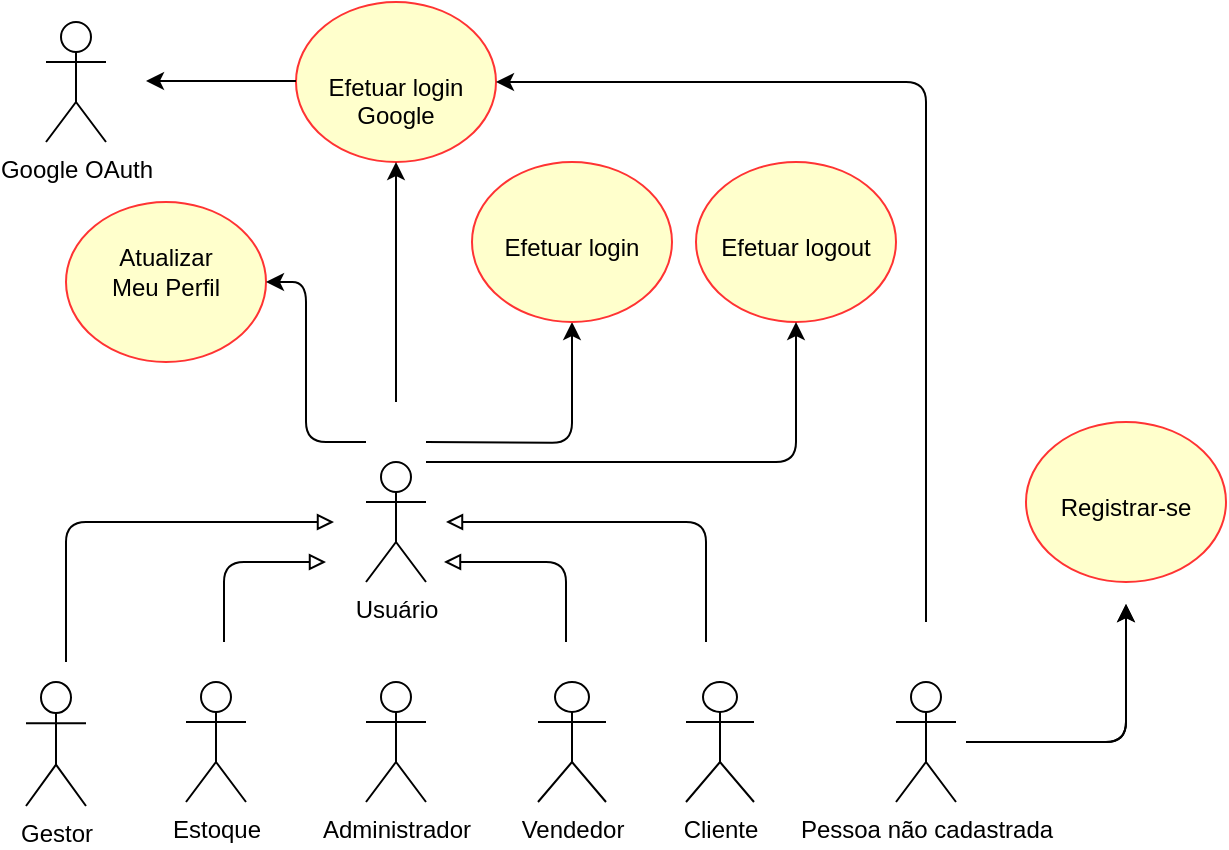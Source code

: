 <mxfile version="20.8.16" type="device" pages="7"><diagram id="mq7wWBJfE_hLWkZKFDT1" name="Usuário"><mxGraphModel dx="880" dy="532" grid="1" gridSize="10" guides="1" tooltips="1" connect="1" arrows="1" fold="1" page="1" pageScale="1" pageWidth="827" pageHeight="1169" math="0" shadow="0"><root><mxCell id="0"/><mxCell id="1" parent="0"/><mxCell id="nkhq1du0ygEXdt6FLbWE-1" value="" style="edgeStyle=orthogonalEdgeStyle;rounded=1;orthogonalLoop=1;jettySize=auto;html=1;entryX=0.5;entryY=1;entryDx=0;entryDy=0;" parent="1" target="nkhq1du0ygEXdt6FLbWE-5" edge="1"><mxGeometry relative="1" as="geometry"><mxPoint x="370" y="230" as="sourcePoint"/><mxPoint x="443" y="180" as="targetPoint"/></mxGeometry></mxCell><mxCell id="nkhq1du0ygEXdt6FLbWE-3" value="" style="edgeStyle=orthogonalEdgeStyle;rounded=1;orthogonalLoop=1;jettySize=auto;html=1;endArrow=block;endFill=0;targetPerimeterSpacing=26;sourcePerimeterSpacing=17;" parent="1" edge="1"><mxGeometry relative="1" as="geometry"><mxPoint x="269" y="330" as="sourcePoint"/><mxPoint x="320" y="290" as="targetPoint"/><Array as="points"><mxPoint x="269" y="290"/></Array></mxGeometry></mxCell><mxCell id="nkhq1du0ygEXdt6FLbWE-4" value="Usuário" style="shape=umlActor;verticalLabelPosition=bottom;verticalAlign=top;html=1;outlineConnect=0;" parent="1" vertex="1"><mxGeometry x="340" y="240" width="30" height="60" as="geometry"/></mxCell><mxCell id="nkhq1du0ygEXdt6FLbWE-5" value="&lt;br&gt;&lt;br&gt;Efetuar login" style="ellipse;whiteSpace=wrap;html=1;verticalAlign=top;fillColor=#FFFFCC;strokeColor=#FF3333;" parent="1" vertex="1"><mxGeometry x="393" y="90" width="100" height="80" as="geometry"/></mxCell><mxCell id="nkhq1du0ygEXdt6FLbWE-7" value="Estoque" style="shape=umlActor;verticalLabelPosition=bottom;verticalAlign=top;html=1;outlineConnect=0;" parent="1" vertex="1"><mxGeometry x="250" y="350" width="30" height="60" as="geometry"/></mxCell><mxCell id="nkhq1du0ygEXdt6FLbWE-8" value="" style="endArrow=block;html=1;rounded=1;sourcePerimeterSpacing=-1;targetPerimeterSpacing=8;jumpStyle=arc;endFill=0;" parent="1" edge="1"><mxGeometry width="50" height="50" relative="1" as="geometry"><mxPoint x="510" y="330" as="sourcePoint"/><mxPoint x="380" y="270" as="targetPoint"/><Array as="points"><mxPoint x="510" y="300"/><mxPoint x="510" y="270"/><mxPoint x="480" y="270"/></Array></mxGeometry></mxCell><mxCell id="nkhq1du0ygEXdt6FLbWE-9" value="Vendedor" style="shape=umlActor;verticalLabelPosition=bottom;verticalAlign=top;html=1;outlineConnect=0;" parent="1" vertex="1"><mxGeometry x="426" y="350" width="34" height="60" as="geometry"/></mxCell><mxCell id="nR5YU0t0JQK_gQ9CB8B0-1" value="&lt;br&gt;Atualizar&lt;br&gt;Meu Perfil" style="ellipse;whiteSpace=wrap;html=1;verticalAlign=top;fillColor=#FFFFCC;strokeColor=#FF3333;" parent="1" vertex="1"><mxGeometry x="190" y="110" width="100" height="80" as="geometry"/></mxCell><mxCell id="nkhq1du0ygEXdt6FLbWE-6" value="&lt;br&gt;&lt;br&gt;Registrar-se" style="ellipse;whiteSpace=wrap;html=1;verticalAlign=top;fillColor=#FFFFCC;strokeColor=#FF3333;" parent="1" vertex="1"><mxGeometry x="670" y="220" width="100" height="80" as="geometry"/></mxCell><mxCell id="nR5YU0t0JQK_gQ9CB8B0-6" value="Administrador" style="shape=umlActor;verticalLabelPosition=bottom;verticalAlign=top;html=1;outlineConnect=0;" parent="1" vertex="1"><mxGeometry x="340" y="350" width="30" height="60" as="geometry"/></mxCell><mxCell id="nR5YU0t0JQK_gQ9CB8B0-8" value="" style="edgeStyle=orthogonalEdgeStyle;rounded=1;jumpStyle=arc;orthogonalLoop=1;jettySize=auto;html=1;startArrow=none;startFill=0;endArrow=classic;endFill=1;sourcePerimeterSpacing=5;targetPerimeterSpacing=11;" parent="1" source="nR5YU0t0JQK_gQ9CB8B0-7" target="nkhq1du0ygEXdt6FLbWE-6" edge="1"><mxGeometry relative="1" as="geometry"/></mxCell><mxCell id="nR5YU0t0JQK_gQ9CB8B0-9" value="" style="edgeStyle=orthogonalEdgeStyle;rounded=1;jumpStyle=arc;orthogonalLoop=1;jettySize=auto;html=1;startArrow=none;startFill=0;endArrow=classic;endFill=1;sourcePerimeterSpacing=5;targetPerimeterSpacing=11;" parent="1" source="nR5YU0t0JQK_gQ9CB8B0-7" target="nkhq1du0ygEXdt6FLbWE-6" edge="1"><mxGeometry relative="1" as="geometry"/></mxCell><mxCell id="nR5YU0t0JQK_gQ9CB8B0-7" value="Pessoa não cadastrada" style="shape=umlActor;verticalLabelPosition=bottom;verticalAlign=top;html=1;outlineConnect=0;" parent="1" vertex="1"><mxGeometry x="605" y="350" width="30" height="60" as="geometry"/></mxCell><mxCell id="nR5YU0t0JQK_gQ9CB8B0-10" value="" style="edgeStyle=orthogonalEdgeStyle;rounded=1;orthogonalLoop=1;jettySize=auto;html=1;" parent="1" target="nR5YU0t0JQK_gQ9CB8B0-1" edge="1"><mxGeometry relative="1" as="geometry"><mxPoint x="340" y="230" as="sourcePoint"/><Array as="points"><mxPoint x="310" y="230"/><mxPoint x="310" y="150"/></Array><mxPoint x="350" y="160" as="targetPoint"/></mxGeometry></mxCell><mxCell id="nR5YU0t0JQK_gQ9CB8B0-12" value="Cliente" style="shape=umlActor;verticalLabelPosition=bottom;verticalAlign=top;html=1;outlineConnect=0;" parent="1" vertex="1"><mxGeometry x="500" y="350" width="34" height="60" as="geometry"/></mxCell><mxCell id="nR5YU0t0JQK_gQ9CB8B0-13" value="Gestor" style="shape=umlActor;verticalLabelPosition=bottom;verticalAlign=top;html=1;outlineConnect=0;" parent="1" vertex="1"><mxGeometry x="170" y="350" width="30" height="62" as="geometry"/></mxCell><mxCell id="nR5YU0t0JQK_gQ9CB8B0-14" value="" style="edgeStyle=orthogonalEdgeStyle;rounded=1;orthogonalLoop=1;jettySize=auto;html=1;endArrow=block;endFill=0;targetPerimeterSpacing=26;sourcePerimeterSpacing=17;" parent="1" edge="1"><mxGeometry relative="1" as="geometry"><mxPoint x="190" y="340" as="sourcePoint"/><mxPoint x="324" y="270" as="targetPoint"/><Array as="points"><mxPoint x="190" y="340"/><mxPoint x="190" y="270"/></Array></mxGeometry></mxCell><mxCell id="nR5YU0t0JQK_gQ9CB8B0-15" value="" style="edgeStyle=orthogonalEdgeStyle;rounded=1;orthogonalLoop=1;jettySize=auto;html=1;endArrow=block;endFill=0;targetPerimeterSpacing=26;sourcePerimeterSpacing=17;" parent="1" edge="1"><mxGeometry relative="1" as="geometry"><mxPoint x="440" y="330" as="sourcePoint"/><mxPoint x="379" y="290" as="targetPoint"/><Array as="points"><mxPoint x="440" y="330"/><mxPoint x="440" y="290"/></Array></mxGeometry></mxCell><mxCell id="S9pv5y2EN7Ap-SMxYFs7-1" value="&lt;br&gt;&lt;br&gt;Efetuar login&lt;br&gt;Google" style="ellipse;whiteSpace=wrap;html=1;verticalAlign=top;fillColor=#FFFFCC;strokeColor=#FF3333;" parent="1" vertex="1"><mxGeometry x="305" y="10" width="100" height="80" as="geometry"/></mxCell><mxCell id="S9pv5y2EN7Ap-SMxYFs7-2" value="" style="edgeStyle=orthogonalEdgeStyle;rounded=1;jumpStyle=arc;orthogonalLoop=1;jettySize=auto;html=1;startArrow=none;startFill=0;endArrow=classic;endFill=1;sourcePerimeterSpacing=5;targetPerimeterSpacing=11;entryX=0.5;entryY=1;entryDx=0;entryDy=0;" parent="1" target="S9pv5y2EN7Ap-SMxYFs7-1" edge="1"><mxGeometry relative="1" as="geometry"><mxPoint x="355" y="210" as="sourcePoint"/><mxPoint x="630" y="311.0" as="targetPoint"/><Array as="points"><mxPoint x="355" y="120"/><mxPoint x="355" y="120"/></Array></mxGeometry></mxCell><mxCell id="S9pv5y2EN7Ap-SMxYFs7-3" value="" style="endArrow=classic;html=1;rounded=1;sourcePerimeterSpacing=15;targetPerimeterSpacing=8;jumpStyle=arc;entryX=1;entryY=0.5;entryDx=0;entryDy=0;" parent="1" target="S9pv5y2EN7Ap-SMxYFs7-1" edge="1"><mxGeometry width="50" height="50" relative="1" as="geometry"><mxPoint x="620" y="320" as="sourcePoint"/><mxPoint x="370" y="200" as="targetPoint"/><Array as="points"><mxPoint x="620" y="50"/></Array></mxGeometry></mxCell><mxCell id="S9pv5y2EN7Ap-SMxYFs7-4" value="Google OAuth" style="shape=umlActor;verticalLabelPosition=bottom;verticalAlign=top;html=1;outlineConnect=0;" parent="1" vertex="1"><mxGeometry x="180" y="20" width="30" height="60" as="geometry"/></mxCell><mxCell id="S9pv5y2EN7Ap-SMxYFs7-9" value="" style="endArrow=classic;html=1;rounded=1;sourcePerimeterSpacing=15;targetPerimeterSpacing=8;jumpStyle=arc;exitX=1;exitY=0.5;exitDx=0;exitDy=0;" parent="1" edge="1"><mxGeometry width="50" height="50" relative="1" as="geometry"><mxPoint x="305" y="49.5" as="sourcePoint"/><mxPoint x="230" y="49.5" as="targetPoint"/></mxGeometry></mxCell><mxCell id="3-y8x_DQqtlT8Kf00Xop-1" value="&lt;br&gt;&lt;br&gt;Efetuar logout" style="ellipse;whiteSpace=wrap;html=1;verticalAlign=top;fillColor=#FFFFCC;strokeColor=#FF3333;" vertex="1" parent="1"><mxGeometry x="505" y="90" width="100" height="80" as="geometry"/></mxCell><mxCell id="3-y8x_DQqtlT8Kf00Xop-2" value="" style="edgeStyle=orthogonalEdgeStyle;rounded=1;orthogonalLoop=1;jettySize=auto;html=1;entryX=0.5;entryY=1;entryDx=0;entryDy=0;" edge="1" parent="1" source="nkhq1du0ygEXdt6FLbWE-4" target="3-y8x_DQqtlT8Kf00Xop-1"><mxGeometry relative="1" as="geometry"><mxPoint x="393" y="240" as="sourcePoint"/><Array as="points"><mxPoint x="555" y="240"/></Array><mxPoint x="436" y="167.04" as="targetPoint"/></mxGeometry></mxCell></root></mxGraphModel></diagram><diagram name="Vendedor" id="u5kHSt4IXaiV053rcAaQ"><mxGraphModel dx="864" dy="516" grid="1" gridSize="10" guides="1" tooltips="1" connect="1" arrows="1" fold="1" page="1" pageScale="1" pageWidth="827" pageHeight="1169" math="0" shadow="0"><root><mxCell id="0"/><mxCell id="1" parent="0"/><mxCell id="c5dio5Woh93stBbsxcdv-28" value="" style="edgeStyle=orthogonalEdgeStyle;rounded=1;orthogonalLoop=1;jettySize=auto;html=1;endArrow=classic;endFill=1;sourcePerimeterSpacing=0;targetPerimeterSpacing=0;" parent="1" edge="1"><mxGeometry relative="1" as="geometry"><mxPoint x="470" y="169.5" as="sourcePoint"/><mxPoint x="590" y="169.5" as="targetPoint"/></mxGeometry></mxCell><mxCell id="c5dio5Woh93stBbsxcdv-31" style="edgeStyle=orthogonalEdgeStyle;rounded=1;orthogonalLoop=1;jettySize=auto;html=1;endArrow=classic;endFill=1;sourcePerimeterSpacing=0;targetPerimeterSpacing=0;startArrow=none;startFill=0;jumpStyle=arc;entryX=0;entryY=0.5;entryDx=0;entryDy=0;" parent="1" target="c5dio5Woh93stBbsxcdv-30" edge="1"><mxGeometry relative="1" as="geometry"><mxPoint x="480" y="210" as="sourcePoint"/><Array as="points"><mxPoint x="500" y="210"/><mxPoint x="500" y="250"/></Array></mxGeometry></mxCell><mxCell id="c5dio5Woh93stBbsxcdv-19" value="Vendedor" style="shape=umlActor;verticalLabelPosition=bottom;verticalAlign=top;html=1;outlineConnect=0;" parent="1" vertex="1"><mxGeometry x="430" y="140" width="34" height="60" as="geometry"/></mxCell><mxCell id="c5dio5Woh93stBbsxcdv-27" value="&lt;br&gt;Cadastrar Cliente" style="ellipse;whiteSpace=wrap;html=1;verticalAlign=top;fillColor=#fff2cc;strokeColor=#FF3333;" parent="1" vertex="1"><mxGeometry x="610" y="120" width="80" height="80" as="geometry"/></mxCell><mxCell id="c5dio5Woh93stBbsxcdv-30" value="&lt;br&gt;Editar&lt;br&gt;&amp;nbsp;Cliente" style="ellipse;whiteSpace=wrap;html=1;verticalAlign=top;fillColor=#fff2cc;strokeColor=#FF3333;" parent="1" vertex="1"><mxGeometry x="610" y="210" width="80" height="80" as="geometry"/></mxCell><mxCell id="c5dio5Woh93stBbsxcdv-32" style="edgeStyle=orthogonalEdgeStyle;rounded=1;orthogonalLoop=1;jettySize=auto;html=1;endArrow=classic;endFill=1;sourcePerimeterSpacing=24;targetPerimeterSpacing=0;startArrow=none;startFill=0;jumpStyle=arc;entryX=0;entryY=0.5;entryDx=0;entryDy=0;" parent="1" target="c5dio5Woh93stBbsxcdv-33" edge="1"><mxGeometry relative="1" as="geometry"><mxPoint x="466" y="220" as="sourcePoint"/><Array as="points"><mxPoint x="466" y="340"/><mxPoint x="610" y="340"/></Array></mxGeometry></mxCell><mxCell id="c5dio5Woh93stBbsxcdv-33" value="&lt;br&gt;Excluir&lt;br&gt;&amp;nbsp;Cliente" style="ellipse;whiteSpace=wrap;html=1;verticalAlign=top;fillColor=#fff2cc;strokeColor=#FF3333;" parent="1" vertex="1"><mxGeometry x="610" y="300" width="80" height="80" as="geometry"/></mxCell><mxCell id="c5dio5Woh93stBbsxcdv-35" value="&lt;br&gt;Detalhar&lt;br&gt;Cliente" style="ellipse;whiteSpace=wrap;html=1;verticalAlign=top;fillColor=#fff2cc;strokeColor=#FF3333;" parent="1" vertex="1"><mxGeometry x="610" y="400" width="80" height="80" as="geometry"/></mxCell><mxCell id="c5dio5Woh93stBbsxcdv-36" style="edgeStyle=orthogonalEdgeStyle;rounded=1;orthogonalLoop=1;jettySize=auto;html=1;endArrow=classic;endFill=1;sourcePerimeterSpacing=24;targetPerimeterSpacing=0;startArrow=none;startFill=0;jumpStyle=arc;" parent="1" target="c5dio5Woh93stBbsxcdv-35" edge="1"><mxGeometry relative="1" as="geometry"><mxPoint x="456" y="220" as="sourcePoint"/><Array as="points"><mxPoint x="456.5" y="230"/><mxPoint x="456.5" y="380"/></Array><mxPoint x="566.5" y="320" as="targetPoint"/></mxGeometry></mxCell><mxCell id="c5dio5Woh93stBbsxcdv-43" value="Administrador" style="shape=umlActor;verticalLabelPosition=bottom;verticalAlign=top;html=1;outlineConnect=0;" parent="1" vertex="1"><mxGeometry x="806.5" y="150" width="30" height="60" as="geometry"/></mxCell><mxCell id="c5dio5Woh93stBbsxcdv-44" value="" style="endArrow=classic;html=1;rounded=1;sourcePerimeterSpacing=-1;targetPerimeterSpacing=8;jumpStyle=arc;" parent="1" edge="1"><mxGeometry width="50" height="50" relative="1" as="geometry"><mxPoint x="800" y="170" as="sourcePoint"/><mxPoint x="700" y="170" as="targetPoint"/></mxGeometry></mxCell><mxCell id="c5dio5Woh93stBbsxcdv-45" value="" style="endArrow=classic;html=1;rounded=1;sourcePerimeterSpacing=-1;targetPerimeterSpacing=1;jumpStyle=arc;" parent="1" target="c5dio5Woh93stBbsxcdv-30" edge="1"><mxGeometry width="50" height="50" relative="1" as="geometry"><mxPoint x="797" y="240" as="sourcePoint"/><mxPoint x="680" y="170" as="targetPoint"/><Array as="points"><mxPoint x="797" y="250"/></Array></mxGeometry></mxCell><mxCell id="c5dio5Woh93stBbsxcdv-46" value="" style="endArrow=classic;html=1;rounded=1;sourcePerimeterSpacing=8;targetPerimeterSpacing=15;jumpStyle=arc;entryX=1;entryY=0.5;entryDx=0;entryDy=0;" parent="1" target="c5dio5Woh93stBbsxcdv-33" edge="1"><mxGeometry width="50" height="50" relative="1" as="geometry"><mxPoint x="807" y="240" as="sourcePoint"/><mxPoint x="806.5" y="290" as="targetPoint"/><Array as="points"><mxPoint x="807" y="260"/><mxPoint x="807" y="340"/><mxPoint x="770" y="340"/></Array></mxGeometry></mxCell><mxCell id="c5dio5Woh93stBbsxcdv-47" style="edgeStyle=orthogonalEdgeStyle;rounded=1;orthogonalLoop=1;jettySize=auto;html=1;endArrow=classic;endFill=1;sourcePerimeterSpacing=24;targetPerimeterSpacing=0;startArrow=none;startFill=0;jumpStyle=arc;entryX=1;entryY=0.5;entryDx=0;entryDy=0;" parent="1" target="c5dio5Woh93stBbsxcdv-35" edge="1"><mxGeometry relative="1" as="geometry"><mxPoint x="820" y="240" as="sourcePoint"/><Array as="points"><mxPoint x="820" y="240"/><mxPoint x="820" y="380"/></Array><mxPoint x="686.5" y="370" as="targetPoint"/></mxGeometry></mxCell><mxCell id="oueiNjuayVd5u0Kx19pJ-1" value="&lt;br style=&quot;border-color: var(--border-color);&quot;&gt;Excluir&lt;br style=&quot;border-color: var(--border-color);&quot;&gt;&amp;nbsp;Venda" style="ellipse;whiteSpace=wrap;html=1;verticalAlign=top;fillColor=#FFF2CC;strokeColor=#FF3333;" parent="1" vertex="1"><mxGeometry x="190" y="310" width="80" height="80" as="geometry"/></mxCell><mxCell id="oueiNjuayVd5u0Kx19pJ-2" value="&lt;br style=&quot;border-color: var(--border-color);&quot;&gt;Editar&lt;br style=&quot;border-color: var(--border-color);&quot;&gt;&amp;nbsp;Venda" style="ellipse;whiteSpace=wrap;html=1;verticalAlign=top;fillColor=#FFF2CC;strokeColor=#FF3333;" parent="1" vertex="1"><mxGeometry x="190" y="220" width="80" height="80" as="geometry"/></mxCell><mxCell id="oueiNjuayVd5u0Kx19pJ-3" value="&lt;br&gt;Cadastrar Venda" style="ellipse;whiteSpace=wrap;html=1;verticalAlign=top;fillColor=#FFF2CC;strokeColor=#FF3333;" parent="1" vertex="1"><mxGeometry x="190" y="130" width="80" height="80" as="geometry"/></mxCell><mxCell id="oueiNjuayVd5u0Kx19pJ-4" value="&lt;br&gt;Consultar&lt;br&gt;Indicadores de Vendas" style="ellipse;whiteSpace=wrap;html=1;verticalAlign=top;fillColor=#ffffcc;strokeColor=#FF3333;" parent="1" vertex="1"><mxGeometry x="190" y="40" width="80" height="80" as="geometry"/></mxCell><mxCell id="oueiNjuayVd5u0Kx19pJ-5" value="" style="edgeStyle=orthogonalEdgeStyle;rounded=1;orthogonalLoop=1;jettySize=auto;html=1;endArrow=classic;endFill=1;sourcePerimeterSpacing=0;targetPerimeterSpacing=0;entryX=1.013;entryY=0.616;entryDx=0;entryDy=0;entryPerimeter=0;" parent="1" target="oueiNjuayVd5u0Kx19pJ-4" edge="1"><mxGeometry relative="1" as="geometry"><mxPoint x="450" y="130" as="sourcePoint"/><mxPoint x="340" y="70" as="targetPoint"/><Array as="points"><mxPoint x="450" y="90"/><mxPoint x="291" y="90"/></Array></mxGeometry></mxCell><mxCell id="oueiNjuayVd5u0Kx19pJ-6" style="edgeStyle=orthogonalEdgeStyle;rounded=1;orthogonalLoop=1;jettySize=auto;html=1;endArrow=classic;endFill=1;sourcePerimeterSpacing=0;targetPerimeterSpacing=0;startArrow=none;startFill=0;jumpStyle=arc;entryX=1;entryY=0.5;entryDx=0;entryDy=0;" parent="1" target="oueiNjuayVd5u0Kx19pJ-3" edge="1"><mxGeometry relative="1" as="geometry"><mxPoint x="420" y="171" as="sourcePoint"/><mxPoint x="340" y="170.07" as="targetPoint"/><Array as="points"><mxPoint x="320" y="171"/><mxPoint x="320" y="170"/></Array></mxGeometry></mxCell><mxCell id="oueiNjuayVd5u0Kx19pJ-7" style="edgeStyle=orthogonalEdgeStyle;rounded=1;orthogonalLoop=1;jettySize=auto;html=1;endArrow=classic;endFill=1;sourcePerimeterSpacing=24;targetPerimeterSpacing=0;startArrow=none;startFill=0;jumpStyle=arc;entryX=1.013;entryY=0.616;entryDx=0;entryDy=0;entryPerimeter=0;" parent="1" target="oueiNjuayVd5u0Kx19pJ-2" edge="1"><mxGeometry relative="1" as="geometry"><mxPoint x="420" y="210" as="sourcePoint"/><Array as="points"><mxPoint x="420" y="210"/><mxPoint x="390" y="210"/><mxPoint x="390" y="269"/></Array><mxPoint x="340" y="280" as="targetPoint"/></mxGeometry></mxCell><mxCell id="oueiNjuayVd5u0Kx19pJ-8" style="edgeStyle=orthogonalEdgeStyle;rounded=1;orthogonalLoop=1;jettySize=auto;html=1;endArrow=classic;endFill=1;sourcePerimeterSpacing=24;targetPerimeterSpacing=0;startArrow=none;startFill=0;jumpStyle=arc;entryX=1;entryY=0.5;entryDx=0;entryDy=0;" parent="1" target="oueiNjuayVd5u0Kx19pJ-1" edge="1"><mxGeometry relative="1" as="geometry"><mxPoint x="410" y="220" as="sourcePoint"/><Array as="points"><mxPoint x="410" y="220"/><mxPoint x="410" y="350"/></Array><mxPoint x="340" y="370" as="targetPoint"/></mxGeometry></mxCell><mxCell id="pTqSpnwR-irgNFDl8kt4-1" value="Administrador" style="shape=umlActor;verticalLabelPosition=bottom;verticalAlign=top;html=1;outlineConnect=0;" parent="1" vertex="1"><mxGeometry x="50" y="130" width="30" height="60" as="geometry"/></mxCell><mxCell id="pTqSpnwR-irgNFDl8kt4-2" value="" style="endArrow=classic;html=1;rounded=1;sourcePerimeterSpacing=1;targetPerimeterSpacing=-1;jumpStyle=arc;" parent="1" edge="1"><mxGeometry width="50" height="50" relative="1" as="geometry"><mxPoint x="100" y="170" as="sourcePoint"/><mxPoint x="180" y="170" as="targetPoint"/></mxGeometry></mxCell><mxCell id="pTqSpnwR-irgNFDl8kt4-3" value="" style="endArrow=classic;html=1;rounded=1;sourcePerimeterSpacing=8;targetPerimeterSpacing=15;jumpStyle=arc;entryX=-0.034;entryY=0.641;entryDx=0;entryDy=0;entryPerimeter=0;" parent="1" target="oueiNjuayVd5u0Kx19pJ-2" edge="1"><mxGeometry width="50" height="50" relative="1" as="geometry"><mxPoint x="80" y="220" as="sourcePoint"/><mxPoint x="190" y="280" as="targetPoint"/><Array as="points"><mxPoint x="80" y="250"/><mxPoint x="80" y="271"/></Array></mxGeometry></mxCell><mxCell id="pTqSpnwR-irgNFDl8kt4-4" style="edgeStyle=orthogonalEdgeStyle;rounded=1;orthogonalLoop=1;jettySize=auto;html=1;endArrow=classic;endFill=1;sourcePerimeterSpacing=24;targetPerimeterSpacing=0;startArrow=none;startFill=0;jumpStyle=arc;entryX=0;entryY=0.5;entryDx=0;entryDy=0;" parent="1" target="oueiNjuayVd5u0Kx19pJ-1" edge="1"><mxGeometry relative="1" as="geometry"><mxPoint x="70" y="220" as="sourcePoint"/><Array as="points"><mxPoint x="70" y="350"/></Array><mxPoint x="200" y="370" as="targetPoint"/></mxGeometry></mxCell><mxCell id="0yp1QzJ1vQN-VUHVJ6TA-1" value="&lt;br&gt;Listar &lt;br&gt;Clientes" style="ellipse;whiteSpace=wrap;html=1;verticalAlign=top;fillColor=#fff2cc;strokeColor=#FF3333;" parent="1" vertex="1"><mxGeometry x="610" y="490" width="80" height="80" as="geometry"/></mxCell><mxCell id="0yp1QzJ1vQN-VUHVJ6TA-2" style="edgeStyle=orthogonalEdgeStyle;rounded=1;orthogonalLoop=1;jettySize=auto;html=1;endArrow=classic;endFill=1;sourcePerimeterSpacing=24;targetPerimeterSpacing=0;startArrow=none;startFill=0;jumpStyle=arc;" parent="1" edge="1"><mxGeometry relative="1" as="geometry"><mxPoint x="840" y="240" as="sourcePoint"/><Array as="points"><mxPoint x="840" y="240"/><mxPoint x="840" y="520"/></Array><mxPoint x="690" y="520" as="targetPoint"/></mxGeometry></mxCell><mxCell id="0yp1QzJ1vQN-VUHVJ6TA-3" style="edgeStyle=orthogonalEdgeStyle;rounded=1;orthogonalLoop=1;jettySize=auto;html=1;endArrow=classic;endFill=1;sourcePerimeterSpacing=24;targetPerimeterSpacing=0;startArrow=none;startFill=0;jumpStyle=arc;entryX=0;entryY=0.375;entryDx=0;entryDy=0;entryPerimeter=0;" parent="1" target="0yp1QzJ1vQN-VUHVJ6TA-1" edge="1"><mxGeometry relative="1" as="geometry"><mxPoint x="440" y="220" as="sourcePoint"/><Array as="points"><mxPoint x="440" y="520"/></Array><mxPoint x="590" y="520" as="targetPoint"/></mxGeometry></mxCell><mxCell id="0yp1QzJ1vQN-VUHVJ6TA-4" value="&lt;br style=&quot;border-color: var(--border-color);&quot;&gt;Detalhar&lt;br style=&quot;border-color: var(--border-color);&quot;&gt;Venda" style="ellipse;whiteSpace=wrap;html=1;verticalAlign=top;fillColor=#fff2cc;strokeColor=#FF3333;" parent="1" vertex="1"><mxGeometry x="190" y="400" width="80" height="80" as="geometry"/></mxCell><mxCell id="0yp1QzJ1vQN-VUHVJ6TA-5" style="edgeStyle=orthogonalEdgeStyle;rounded=1;orthogonalLoop=1;jettySize=auto;html=1;endArrow=classic;endFill=1;sourcePerimeterSpacing=24;targetPerimeterSpacing=0;startArrow=none;startFill=0;jumpStyle=arc;" parent="1" edge="1"><mxGeometry relative="1" as="geometry"><mxPoint x="420" y="220" as="sourcePoint"/><Array as="points"><mxPoint x="420" y="440"/><mxPoint x="280" y="440"/></Array><mxPoint x="280" y="440" as="targetPoint"/></mxGeometry></mxCell><mxCell id="0yp1QzJ1vQN-VUHVJ6TA-6" style="edgeStyle=orthogonalEdgeStyle;rounded=1;orthogonalLoop=1;jettySize=auto;html=1;endArrow=classic;endFill=1;sourcePerimeterSpacing=24;targetPerimeterSpacing=0;startArrow=none;startFill=0;jumpStyle=arc;entryX=0;entryY=0.5;entryDx=0;entryDy=0;" parent="1" target="0yp1QzJ1vQN-VUHVJ6TA-4" edge="1"><mxGeometry relative="1" as="geometry"><mxPoint x="60" y="220" as="sourcePoint"/><Array as="points"><mxPoint x="60" y="440"/></Array><mxPoint x="200" y="390" as="targetPoint"/></mxGeometry></mxCell><mxCell id="5quZ8oJgbWbPS-VWq9Lf-1" value="&lt;br&gt;Listar&amp;nbsp;&lt;br&gt;Vendas" style="ellipse;whiteSpace=wrap;html=1;verticalAlign=top;fillColor=#fff2cc;strokeColor=#FF3333;" parent="1" vertex="1"><mxGeometry x="190" y="490" width="80" height="80" as="geometry"/></mxCell><mxCell id="5quZ8oJgbWbPS-VWq9Lf-2" style="edgeStyle=orthogonalEdgeStyle;rounded=1;orthogonalLoop=1;jettySize=auto;html=1;endArrow=classic;endFill=1;sourcePerimeterSpacing=24;targetPerimeterSpacing=0;startArrow=none;startFill=0;jumpStyle=arc;entryX=1.038;entryY=0.363;entryDx=0;entryDy=0;entryPerimeter=0;" parent="1" target="5quZ8oJgbWbPS-VWq9Lf-1" edge="1"><mxGeometry relative="1" as="geometry"><mxPoint x="430" y="220" as="sourcePoint"/><Array as="points"><mxPoint x="430" y="520"/><mxPoint x="290" y="520"/><mxPoint x="290" y="519"/></Array><mxPoint x="290" y="450" as="targetPoint"/></mxGeometry></mxCell><mxCell id="5quZ8oJgbWbPS-VWq9Lf-3" style="edgeStyle=orthogonalEdgeStyle;rounded=1;orthogonalLoop=1;jettySize=auto;html=1;endArrow=classic;endFill=1;sourcePerimeterSpacing=24;targetPerimeterSpacing=0;startArrow=none;startFill=0;jumpStyle=arc;entryX=-0.012;entryY=0.388;entryDx=0;entryDy=0;entryPerimeter=0;" parent="1" target="5quZ8oJgbWbPS-VWq9Lf-1" edge="1"><mxGeometry relative="1" as="geometry"><mxPoint x="50" y="220" as="sourcePoint"/><Array as="points"><mxPoint x="50" y="520"/><mxPoint x="160" y="520"/></Array><mxPoint x="170" y="520" as="targetPoint"/></mxGeometry></mxCell></root></mxGraphModel></diagram><diagram name="Estoque - Fornecedor" id="G_7KXumCI1w6ofuinMDw"><mxGraphModel dx="1691" dy="516" grid="1" gridSize="10" guides="1" tooltips="1" connect="1" arrows="1" fold="1" page="1" pageScale="1" pageWidth="827" pageHeight="1169" math="0" shadow="0"><root><mxCell id="ag_s8bFa109BMLYKcnNZ-0"/><mxCell id="ag_s8bFa109BMLYKcnNZ-1" parent="ag_s8bFa109BMLYKcnNZ-0"/><mxCell id="ag_s8bFa109BMLYKcnNZ-16" value="&lt;br&gt;Detalhar&lt;br&gt;Fornecedor" style="ellipse;whiteSpace=wrap;html=1;verticalAlign=top;fillColor=#fff2cc;strokeColor=#FF3333;" parent="ag_s8bFa109BMLYKcnNZ-1" vertex="1"><mxGeometry x="-510" y="210" width="80" height="80" as="geometry"/></mxCell><mxCell id="ag_s8bFa109BMLYKcnNZ-17" value="&lt;br&gt;Excluir&lt;br&gt;&amp;nbsp;Fornecedor" style="ellipse;whiteSpace=wrap;html=1;verticalAlign=top;fillColor=#fff2cc;strokeColor=#FF3333;" parent="ag_s8bFa109BMLYKcnNZ-1" vertex="1"><mxGeometry x="-510" y="120" width="80" height="80" as="geometry"/></mxCell><mxCell id="ag_s8bFa109BMLYKcnNZ-18" value="&lt;br&gt;Cadastrar Fornecedor" style="ellipse;whiteSpace=wrap;html=1;verticalAlign=top;fillColor=#fff2cc;strokeColor=#FF3333;" parent="ag_s8bFa109BMLYKcnNZ-1" vertex="1"><mxGeometry x="-510" y="30" width="80" height="80" as="geometry"/></mxCell><mxCell id="ag_s8bFa109BMLYKcnNZ-21" style="edgeStyle=orthogonalEdgeStyle;rounded=1;orthogonalLoop=1;jettySize=auto;html=1;endArrow=classic;endFill=1;targetPerimeterSpacing=0;startArrow=none;startFill=0;jumpStyle=arc;entryX=1.004;entryY=0.634;entryDx=0;entryDy=0;entryPerimeter=0;" parent="ag_s8bFa109BMLYKcnNZ-1" target="ag_s8bFa109BMLYKcnNZ-18" edge="1"><mxGeometry relative="1" as="geometry"><mxPoint x="-330" y="81" as="sourcePoint"/><mxPoint x="-350" y="80.07" as="targetPoint"/></mxGeometry></mxCell><mxCell id="ag_s8bFa109BMLYKcnNZ-22" style="edgeStyle=orthogonalEdgeStyle;rounded=1;orthogonalLoop=1;jettySize=auto;html=1;endArrow=classic;endFill=1;sourcePerimeterSpacing=24;targetPerimeterSpacing=0;startArrow=none;startFill=0;jumpStyle=arc;" parent="ag_s8bFa109BMLYKcnNZ-1" edge="1"><mxGeometry relative="1" as="geometry"><mxPoint x="-330" y="130" as="sourcePoint"/><Array as="points"><mxPoint x="-330" y="160"/></Array><mxPoint x="-430" y="160" as="targetPoint"/></mxGeometry></mxCell><mxCell id="ag_s8bFa109BMLYKcnNZ-23" style="edgeStyle=orthogonalEdgeStyle;rounded=1;orthogonalLoop=1;jettySize=auto;html=1;endArrow=classic;endFill=1;sourcePerimeterSpacing=24;targetPerimeterSpacing=0;startArrow=none;startFill=0;jumpStyle=arc;entryX=1;entryY=0.5;entryDx=0;entryDy=0;" parent="ag_s8bFa109BMLYKcnNZ-1" target="ag_s8bFa109BMLYKcnNZ-16" edge="1"><mxGeometry relative="1" as="geometry"><mxPoint x="-310" y="130" as="sourcePoint"/><Array as="points"><mxPoint x="-310" y="140"/><mxPoint x="-310" y="250"/></Array><mxPoint x="-350" y="280" as="targetPoint"/></mxGeometry></mxCell><mxCell id="ag_s8bFa109BMLYKcnNZ-24" value="Administrador" style="shape=umlActor;verticalLabelPosition=bottom;verticalAlign=top;html=1;outlineConnect=0;" parent="ag_s8bFa109BMLYKcnNZ-1" vertex="1"><mxGeometry x="-620" y="50" width="30" height="60" as="geometry"/></mxCell><mxCell id="ag_s8bFa109BMLYKcnNZ-34" style="edgeStyle=orthogonalEdgeStyle;rounded=1;orthogonalLoop=1;jettySize=auto;html=1;endArrow=classic;endFill=1;sourcePerimeterSpacing=0;targetPerimeterSpacing=0;startArrow=none;startFill=0;jumpStyle=arc;" parent="ag_s8bFa109BMLYKcnNZ-1" edge="1"><mxGeometry relative="1" as="geometry"><mxPoint x="-580" y="81" as="sourcePoint"/><mxPoint x="-520" y="80" as="targetPoint"/><Array as="points"><mxPoint x="-530" y="81"/><mxPoint x="-480" y="80"/></Array></mxGeometry></mxCell><mxCell id="ag_s8bFa109BMLYKcnNZ-35" style="edgeStyle=orthogonalEdgeStyle;rounded=1;orthogonalLoop=1;jettySize=auto;html=1;endArrow=classic;endFill=1;sourcePerimeterSpacing=24;targetPerimeterSpacing=0;startArrow=none;startFill=0;jumpStyle=arc;" parent="ag_s8bFa109BMLYKcnNZ-1" edge="1"><mxGeometry relative="1" as="geometry"><mxPoint x="-601.04" y="140" as="sourcePoint"/><Array as="points"><mxPoint x="-601" y="160"/></Array><mxPoint x="-510" y="160" as="targetPoint"/></mxGeometry></mxCell><mxCell id="ag_s8bFa109BMLYKcnNZ-36" style="edgeStyle=orthogonalEdgeStyle;rounded=1;orthogonalLoop=1;jettySize=auto;html=1;endArrow=classic;endFill=1;sourcePerimeterSpacing=24;targetPerimeterSpacing=0;startArrow=none;startFill=0;jumpStyle=arc;entryX=0;entryY=0.5;entryDx=0;entryDy=0;" parent="ag_s8bFa109BMLYKcnNZ-1" target="ag_s8bFa109BMLYKcnNZ-16" edge="1"><mxGeometry relative="1" as="geometry"><mxPoint x="-610" y="140" as="sourcePoint"/><Array as="points"><mxPoint x="-610" y="250"/></Array><mxPoint x="-740" y="290" as="targetPoint"/></mxGeometry></mxCell><mxCell id="ag_s8bFa109BMLYKcnNZ-37" value="&lt;br&gt;Listar&lt;br&gt;Fornecedores" style="ellipse;whiteSpace=wrap;html=1;verticalAlign=top;fillColor=#fff2cc;strokeColor=#FF3333;" parent="ag_s8bFa109BMLYKcnNZ-1" vertex="1"><mxGeometry x="-510" y="300" width="80" height="80" as="geometry"/></mxCell><mxCell id="ag_s8bFa109BMLYKcnNZ-39" style="edgeStyle=orthogonalEdgeStyle;rounded=1;orthogonalLoop=1;jettySize=auto;html=1;endArrow=classic;endFill=1;sourcePerimeterSpacing=24;targetPerimeterSpacing=0;startArrow=none;startFill=0;jumpStyle=arc;entryX=1;entryY=0.375;entryDx=0;entryDy=0;entryPerimeter=0;" parent="ag_s8bFa109BMLYKcnNZ-1" target="ag_s8bFa109BMLYKcnNZ-37" edge="1"><mxGeometry relative="1" as="geometry"><mxPoint x="-280" y="130" as="sourcePoint"/><Array as="points"><mxPoint x="-280" y="140"/><mxPoint x="-280" y="330"/></Array><mxPoint x="-390" y="260" as="targetPoint"/></mxGeometry></mxCell><mxCell id="ag_s8bFa109BMLYKcnNZ-40" style="edgeStyle=orthogonalEdgeStyle;rounded=1;orthogonalLoop=1;jettySize=auto;html=1;endArrow=classic;endFill=1;sourcePerimeterSpacing=24;targetPerimeterSpacing=0;startArrow=none;startFill=0;jumpStyle=arc;entryX=0;entryY=0.375;entryDx=0;entryDy=0;entryPerimeter=0;" parent="ag_s8bFa109BMLYKcnNZ-1" target="ag_s8bFa109BMLYKcnNZ-37" edge="1"><mxGeometry relative="1" as="geometry"><mxPoint x="-630" y="140" as="sourcePoint"/><Array as="points"><mxPoint x="-630" y="330"/></Array><mxPoint x="-500" y="330" as="targetPoint"/></mxGeometry></mxCell><mxCell id="ag_s8bFa109BMLYKcnNZ-4" value="Estoque" style="shape=umlActor;verticalLabelPosition=bottom;verticalAlign=top;html=1;outlineConnect=0;" parent="ag_s8bFa109BMLYKcnNZ-1" vertex="1"><mxGeometry x="-320" y="40" width="34" height="60" as="geometry"/></mxCell></root></mxGraphModel></diagram><diagram name="Estoque" id="IQt84xkxouf3m_GOZCGo"><mxGraphModel dx="1707" dy="532" grid="1" gridSize="10" guides="1" tooltips="1" connect="1" arrows="1" fold="1" page="1" pageScale="1" pageWidth="827" pageHeight="1169" math="0" shadow="0"><root><mxCell id="EvJrwIEnNhAmgEv6wjiB-0"/><mxCell id="EvJrwIEnNhAmgEv6wjiB-1" parent="EvJrwIEnNhAmgEv6wjiB-0"/><mxCell id="EvJrwIEnNhAmgEv6wjiB-2" value="" style="edgeStyle=orthogonalEdgeStyle;rounded=1;orthogonalLoop=1;jettySize=auto;html=1;endArrow=classic;endFill=1;sourcePerimeterSpacing=0;targetPerimeterSpacing=0;entryX=-0.025;entryY=0.6;entryDx=0;entryDy=0;entryPerimeter=0;" parent="EvJrwIEnNhAmgEv6wjiB-1" target="EvJrwIEnNhAmgEv6wjiB-5" edge="1"><mxGeometry relative="1" as="geometry"><mxPoint x="-180" y="140" as="sourcePoint"/><Array as="points"><mxPoint x="-180" y="140"/><mxPoint x="-180" y="78"/></Array></mxGeometry></mxCell><mxCell id="EvJrwIEnNhAmgEv6wjiB-3" style="edgeStyle=orthogonalEdgeStyle;rounded=1;orthogonalLoop=1;jettySize=auto;html=1;endArrow=classic;endFill=1;sourcePerimeterSpacing=0;targetPerimeterSpacing=0;startArrow=none;startFill=0;jumpStyle=arc;entryX=0;entryY=0.5;entryDx=0;entryDy=0;" parent="EvJrwIEnNhAmgEv6wjiB-1" target="EvJrwIEnNhAmgEv6wjiB-6" edge="1"><mxGeometry relative="1" as="geometry"><mxPoint x="-160" y="170" as="sourcePoint"/><Array as="points"><mxPoint x="-160" y="170"/></Array></mxGeometry></mxCell><mxCell id="EvJrwIEnNhAmgEv6wjiB-4" value="Estoque" style="shape=umlActor;verticalLabelPosition=bottom;verticalAlign=top;html=1;outlineConnect=0;" parent="EvJrwIEnNhAmgEv6wjiB-1" vertex="1"><mxGeometry x="-210" y="150" width="34" height="60" as="geometry"/></mxCell><mxCell id="EvJrwIEnNhAmgEv6wjiB-5" value="&lt;br&gt;Cadastrar Produto" style="ellipse;whiteSpace=wrap;html=1;verticalAlign=top;fillColor=#fff2cc;strokeColor=#FF3333;" parent="EvJrwIEnNhAmgEv6wjiB-1" vertex="1"><mxGeometry x="-43.5" y="40" width="80" height="80" as="geometry"/></mxCell><mxCell id="EvJrwIEnNhAmgEv6wjiB-6" value="&lt;br&gt;Editar&lt;br&gt;&amp;nbsp;Produto" style="ellipse;whiteSpace=wrap;html=1;verticalAlign=top;fillColor=#fff2cc;strokeColor=#FF3333;" parent="EvJrwIEnNhAmgEv6wjiB-1" vertex="1"><mxGeometry x="-43.5" y="130" width="80" height="80" as="geometry"/></mxCell><mxCell id="EvJrwIEnNhAmgEv6wjiB-7" style="edgeStyle=orthogonalEdgeStyle;rounded=1;orthogonalLoop=1;jettySize=auto;html=1;endArrow=classic;endFill=1;sourcePerimeterSpacing=24;targetPerimeterSpacing=0;startArrow=none;startFill=0;jumpStyle=arc;entryX=0;entryY=0.5;entryDx=0;entryDy=0;" parent="EvJrwIEnNhAmgEv6wjiB-1" target="EvJrwIEnNhAmgEv6wjiB-8" edge="1"><mxGeometry relative="1" as="geometry"><mxPoint x="-170" y="210" as="sourcePoint"/><Array as="points"><mxPoint x="-160" y="210"/><mxPoint x="-160" y="260"/></Array></mxGeometry></mxCell><mxCell id="EvJrwIEnNhAmgEv6wjiB-8" value="&lt;br&gt;Excluir&lt;br&gt;&amp;nbsp;Produto" style="ellipse;whiteSpace=wrap;html=1;verticalAlign=top;fillColor=#fff2cc;strokeColor=#FF3333;" parent="EvJrwIEnNhAmgEv6wjiB-1" vertex="1"><mxGeometry x="-43.5" y="220" width="80" height="80" as="geometry"/></mxCell><mxCell id="EvJrwIEnNhAmgEv6wjiB-9" value="&lt;br&gt;Detalhar&lt;br&gt;Produto" style="ellipse;whiteSpace=wrap;html=1;verticalAlign=top;fillColor=#fff2cc;strokeColor=#FF3333;" parent="EvJrwIEnNhAmgEv6wjiB-1" vertex="1"><mxGeometry x="-43.5" y="310" width="80" height="80" as="geometry"/></mxCell><mxCell id="EvJrwIEnNhAmgEv6wjiB-10" style="edgeStyle=orthogonalEdgeStyle;rounded=1;orthogonalLoop=1;jettySize=auto;html=1;endArrow=classic;endFill=1;sourcePerimeterSpacing=24;targetPerimeterSpacing=0;startArrow=none;startFill=0;jumpStyle=arc;" parent="EvJrwIEnNhAmgEv6wjiB-1" target="EvJrwIEnNhAmgEv6wjiB-9" edge="1"><mxGeometry relative="1" as="geometry"><mxPoint x="-170" y="240" as="sourcePoint"/><Array as="points"><mxPoint x="-170" y="350"/></Array><mxPoint x="-73.5" y="330" as="targetPoint"/></mxGeometry></mxCell><mxCell id="EvJrwIEnNhAmgEv6wjiB-11" value="Administrador" style="shape=umlActor;verticalLabelPosition=bottom;verticalAlign=top;html=1;outlineConnect=0;" parent="EvJrwIEnNhAmgEv6wjiB-1" vertex="1"><mxGeometry x="166.5" y="160" width="30" height="60" as="geometry"/></mxCell><mxCell id="EvJrwIEnNhAmgEv6wjiB-12" value="" style="endArrow=classic;html=1;rounded=1;sourcePerimeterSpacing=-1;targetPerimeterSpacing=8;jumpStyle=arc;entryX=1.006;entryY=0.607;entryDx=0;entryDy=0;entryPerimeter=0;" parent="EvJrwIEnNhAmgEv6wjiB-1" target="EvJrwIEnNhAmgEv6wjiB-5" edge="1"><mxGeometry width="50" height="50" relative="1" as="geometry"><mxPoint x="180" y="150" as="sourcePoint"/><mxPoint x="-193.5" y="160" as="targetPoint"/><Array as="points"><mxPoint x="180" y="89"/></Array></mxGeometry></mxCell><mxCell id="EvJrwIEnNhAmgEv6wjiB-13" value="" style="endArrow=classic;html=1;rounded=1;sourcePerimeterSpacing=-1;targetPerimeterSpacing=1;jumpStyle=arc;" parent="EvJrwIEnNhAmgEv6wjiB-1" target="EvJrwIEnNhAmgEv6wjiB-6" edge="1"><mxGeometry width="50" height="50" relative="1" as="geometry"><mxPoint x="150" y="170" as="sourcePoint"/><mxPoint x="40" y="180" as="targetPoint"/></mxGeometry></mxCell><mxCell id="EvJrwIEnNhAmgEv6wjiB-14" value="" style="endArrow=classic;html=1;rounded=1;sourcePerimeterSpacing=8;targetPerimeterSpacing=15;jumpStyle=arc;entryX=1;entryY=0.5;entryDx=0;entryDy=0;" parent="EvJrwIEnNhAmgEv6wjiB-1" target="EvJrwIEnNhAmgEv6wjiB-8" edge="1"><mxGeometry width="50" height="50" relative="1" as="geometry"><mxPoint x="167" y="250" as="sourcePoint"/><mxPoint x="166.5" y="300" as="targetPoint"/><Array as="points"><mxPoint x="167" y="260"/><mxPoint x="120" y="260"/></Array></mxGeometry></mxCell><mxCell id="EvJrwIEnNhAmgEv6wjiB-15" style="edgeStyle=orthogonalEdgeStyle;rounded=1;orthogonalLoop=1;jettySize=auto;html=1;endArrow=classic;endFill=1;sourcePerimeterSpacing=24;targetPerimeterSpacing=0;startArrow=none;startFill=0;jumpStyle=arc;entryX=1;entryY=0.5;entryDx=0;entryDy=0;" parent="EvJrwIEnNhAmgEv6wjiB-1" target="EvJrwIEnNhAmgEv6wjiB-9" edge="1"><mxGeometry relative="1" as="geometry"><mxPoint x="180" y="250" as="sourcePoint"/><Array as="points"><mxPoint x="180" y="250"/><mxPoint x="180" y="390"/></Array><mxPoint x="46.5" y="380" as="targetPoint"/></mxGeometry></mxCell><mxCell id="EvJrwIEnNhAmgEv6wjiB-16" value="&lt;br style=&quot;border-color: var(--border-color);&quot;&gt;Excluir&lt;br style=&quot;border-color: var(--border-color);&quot;&gt;&amp;nbsp;Compra" style="ellipse;whiteSpace=wrap;html=1;verticalAlign=top;fillColor=#fff2cc;strokeColor=#FF3333;" parent="EvJrwIEnNhAmgEv6wjiB-1" vertex="1"><mxGeometry x="-460" y="310" width="80" height="80" as="geometry"/></mxCell><mxCell id="EvJrwIEnNhAmgEv6wjiB-17" value="&lt;br&gt;Editar &lt;br&gt;Compra" style="ellipse;whiteSpace=wrap;html=1;verticalAlign=top;fillColor=#fff2cc;strokeColor=#FF3333;" parent="EvJrwIEnNhAmgEv6wjiB-1" vertex="1"><mxGeometry x="-460" y="220" width="80" height="80" as="geometry"/></mxCell><mxCell id="EvJrwIEnNhAmgEv6wjiB-18" value="&lt;br&gt;Cadastrar Compra" style="ellipse;whiteSpace=wrap;html=1;verticalAlign=top;fillColor=#fff2cc;strokeColor=#FF3333;" parent="EvJrwIEnNhAmgEv6wjiB-1" vertex="1"><mxGeometry x="-460" y="130" width="80" height="80" as="geometry"/></mxCell><mxCell id="EvJrwIEnNhAmgEv6wjiB-19" value="&lt;br&gt;Consultar&lt;br&gt;Indicadores de Compras" style="ellipse;whiteSpace=wrap;html=1;verticalAlign=top;fillColor=#ffffcc;strokeColor=#FF3333;" parent="EvJrwIEnNhAmgEv6wjiB-1" vertex="1"><mxGeometry x="-460" y="40" width="80" height="80" as="geometry"/></mxCell><mxCell id="EvJrwIEnNhAmgEv6wjiB-20" value="" style="edgeStyle=orthogonalEdgeStyle;rounded=1;orthogonalLoop=1;jettySize=auto;html=1;endArrow=classic;endFill=1;sourcePerimeterSpacing=0;targetPerimeterSpacing=0;entryX=1.013;entryY=0.616;entryDx=0;entryDy=0;entryPerimeter=0;" parent="EvJrwIEnNhAmgEv6wjiB-1" target="EvJrwIEnNhAmgEv6wjiB-19" edge="1"><mxGeometry relative="1" as="geometry"><mxPoint x="-200" y="140" as="sourcePoint"/><mxPoint x="-300" y="80" as="targetPoint"/><Array as="points"><mxPoint x="-200" y="140"/><mxPoint x="-200" y="79"/></Array></mxGeometry></mxCell><mxCell id="EvJrwIEnNhAmgEv6wjiB-21" style="edgeStyle=orthogonalEdgeStyle;rounded=1;orthogonalLoop=1;jettySize=auto;html=1;endArrow=classic;endFill=1;sourcePerimeterSpacing=0;targetPerimeterSpacing=0;startArrow=none;startFill=0;jumpStyle=arc;entryX=1.004;entryY=0.634;entryDx=0;entryDy=0;entryPerimeter=0;" parent="EvJrwIEnNhAmgEv6wjiB-1" target="EvJrwIEnNhAmgEv6wjiB-18" edge="1"><mxGeometry relative="1" as="geometry"><mxPoint x="-220" y="181" as="sourcePoint"/><mxPoint x="-300" y="180.07" as="targetPoint"/><Array as="points"><mxPoint x="-210" y="181"/></Array></mxGeometry></mxCell><mxCell id="EvJrwIEnNhAmgEv6wjiB-22" style="edgeStyle=orthogonalEdgeStyle;rounded=1;orthogonalLoop=1;jettySize=auto;html=1;endArrow=classic;endFill=1;sourcePerimeterSpacing=24;targetPerimeterSpacing=0;startArrow=none;startFill=0;jumpStyle=arc;" parent="EvJrwIEnNhAmgEv6wjiB-1" edge="1"><mxGeometry relative="1" as="geometry"><mxPoint x="-220" y="210" as="sourcePoint"/><Array as="points"><mxPoint x="-243" y="210"/><mxPoint x="-270" y="210"/><mxPoint x="-270" y="260"/></Array><mxPoint x="-380" y="260" as="targetPoint"/></mxGeometry></mxCell><mxCell id="EvJrwIEnNhAmgEv6wjiB-23" style="edgeStyle=orthogonalEdgeStyle;rounded=1;orthogonalLoop=1;jettySize=auto;html=1;endArrow=classic;endFill=1;sourcePerimeterSpacing=24;targetPerimeterSpacing=0;startArrow=none;startFill=0;jumpStyle=arc;entryX=1;entryY=0.5;entryDx=0;entryDy=0;" parent="EvJrwIEnNhAmgEv6wjiB-1" target="EvJrwIEnNhAmgEv6wjiB-16" edge="1"><mxGeometry relative="1" as="geometry"><mxPoint x="-230" y="230" as="sourcePoint"/><Array as="points"><mxPoint x="-230" y="230"/><mxPoint x="-250" y="230"/><mxPoint x="-250" y="350"/></Array><mxPoint x="-300" y="380" as="targetPoint"/></mxGeometry></mxCell><mxCell id="G2aVTqpZZbCqpm3PtoHS-0" value="Administrador" style="shape=umlActor;verticalLabelPosition=bottom;verticalAlign=top;html=1;outlineConnect=0;" parent="EvJrwIEnNhAmgEv6wjiB-1" vertex="1"><mxGeometry x="-560" y="140" width="30" height="60" as="geometry"/></mxCell><mxCell id="G2aVTqpZZbCqpm3PtoHS-1" style="edgeStyle=orthogonalEdgeStyle;rounded=1;orthogonalLoop=1;jettySize=auto;html=1;endArrow=classic;endFill=1;sourcePerimeterSpacing=24;targetPerimeterSpacing=0;startArrow=none;startFill=0;jumpStyle=arc;" parent="EvJrwIEnNhAmgEv6wjiB-1" edge="1"><mxGeometry relative="1" as="geometry"><mxPoint x="190" y="250" as="sourcePoint"/><Array as="points"><mxPoint x="190" y="440"/></Array><mxPoint x="40" y="440" as="targetPoint"/></mxGeometry></mxCell><mxCell id="G2aVTqpZZbCqpm3PtoHS-2" value="&lt;br style=&quot;border-color: var(--border-color);&quot;&gt;Listar&lt;br style=&quot;border-color: var(--border-color);&quot;&gt;Produtos" style="ellipse;whiteSpace=wrap;html=1;verticalAlign=top;fillColor=#fff2cc;strokeColor=#FF3333;" parent="EvJrwIEnNhAmgEv6wjiB-1" vertex="1"><mxGeometry x="-43.5" y="400" width="80" height="80" as="geometry"/></mxCell><mxCell id="G2aVTqpZZbCqpm3PtoHS-5" style="edgeStyle=orthogonalEdgeStyle;rounded=1;orthogonalLoop=1;jettySize=auto;html=1;endArrow=classic;endFill=1;sourcePerimeterSpacing=24;targetPerimeterSpacing=0;startArrow=none;startFill=0;jumpStyle=arc;entryX=0;entryY=0.5;entryDx=0;entryDy=0;" parent="EvJrwIEnNhAmgEv6wjiB-1" target="G2aVTqpZZbCqpm3PtoHS-2" edge="1"><mxGeometry relative="1" as="geometry"><mxPoint x="-180" y="240" as="sourcePoint"/><Array as="points"><mxPoint x="-180" y="440"/></Array><mxPoint x="-50" y="490" as="targetPoint"/></mxGeometry></mxCell><mxCell id="G2aVTqpZZbCqpm3PtoHS-6" value="&lt;br style=&quot;border-color: var(--border-color);&quot;&gt;Listar Compras do Produto" style="ellipse;whiteSpace=wrap;html=1;verticalAlign=top;fillColor=#fff2cc;strokeColor=#FF3333;" parent="EvJrwIEnNhAmgEv6wjiB-1" vertex="1"><mxGeometry x="-43.5" y="490" width="80" height="80" as="geometry"/></mxCell><mxCell id="G2aVTqpZZbCqpm3PtoHS-7" value="&lt;br style=&quot;border-color: var(--border-color);&quot;&gt;Cadastrar Compra para o Produto" style="ellipse;whiteSpace=wrap;html=1;verticalAlign=top;fillColor=#fff2cc;strokeColor=#FF3333;" parent="EvJrwIEnNhAmgEv6wjiB-1" vertex="1"><mxGeometry x="-43.5" y="584.5" width="80" height="80" as="geometry"/></mxCell><mxCell id="G2aVTqpZZbCqpm3PtoHS-8" style="edgeStyle=orthogonalEdgeStyle;rounded=1;orthogonalLoop=1;jettySize=auto;html=1;endArrow=classic;endFill=1;sourcePerimeterSpacing=24;targetPerimeterSpacing=0;startArrow=none;startFill=0;jumpStyle=arc;entryX=1;entryY=0.5;entryDx=0;entryDy=0;" parent="EvJrwIEnNhAmgEv6wjiB-1" target="G2aVTqpZZbCqpm3PtoHS-6" edge="1"><mxGeometry relative="1" as="geometry"><mxPoint x="200" y="250" as="sourcePoint"/><Array as="points"><mxPoint x="200" y="530"/></Array><mxPoint x="50" y="500" as="targetPoint"/></mxGeometry></mxCell><mxCell id="G2aVTqpZZbCqpm3PtoHS-9" style="edgeStyle=orthogonalEdgeStyle;rounded=1;orthogonalLoop=1;jettySize=auto;html=1;endArrow=classic;endFill=1;sourcePerimeterSpacing=24;targetPerimeterSpacing=0;startArrow=none;startFill=0;jumpStyle=arc;" parent="EvJrwIEnNhAmgEv6wjiB-1" edge="1"><mxGeometry relative="1" as="geometry"><mxPoint x="210" y="250" as="sourcePoint"/><Array as="points"><mxPoint x="210" y="620"/><mxPoint x="40" y="620"/></Array><mxPoint x="40" y="620" as="targetPoint"/></mxGeometry></mxCell><mxCell id="G2aVTqpZZbCqpm3PtoHS-10" style="edgeStyle=orthogonalEdgeStyle;rounded=1;orthogonalLoop=1;jettySize=auto;html=1;endArrow=classic;endFill=1;sourcePerimeterSpacing=24;targetPerimeterSpacing=0;startArrow=none;startFill=0;jumpStyle=arc;entryX=0;entryY=0.5;entryDx=0;entryDy=0;" parent="EvJrwIEnNhAmgEv6wjiB-1" target="G2aVTqpZZbCqpm3PtoHS-6" edge="1"><mxGeometry relative="1" as="geometry"><mxPoint x="-190" y="240" as="sourcePoint"/><Array as="points"><mxPoint x="-190" y="530"/></Array><mxPoint x="-53" y="590" as="targetPoint"/></mxGeometry></mxCell><mxCell id="G2aVTqpZZbCqpm3PtoHS-11" style="edgeStyle=orthogonalEdgeStyle;rounded=1;orthogonalLoop=1;jettySize=auto;html=1;endArrow=classic;endFill=1;sourcePerimeterSpacing=24;targetPerimeterSpacing=0;startArrow=none;startFill=0;jumpStyle=arc;" parent="EvJrwIEnNhAmgEv6wjiB-1" edge="1"><mxGeometry relative="1" as="geometry"><mxPoint x="-200" y="240" as="sourcePoint"/><Array as="points"><mxPoint x="-200" y="620"/></Array><mxPoint x="-50" y="620" as="targetPoint"/></mxGeometry></mxCell><mxCell id="G2aVTqpZZbCqpm3PtoHS-13" style="edgeStyle=orthogonalEdgeStyle;rounded=1;orthogonalLoop=1;jettySize=auto;html=1;endArrow=classic;endFill=1;sourcePerimeterSpacing=0;targetPerimeterSpacing=0;startArrow=none;startFill=0;jumpStyle=arc;" parent="EvJrwIEnNhAmgEv6wjiB-1" edge="1"><mxGeometry relative="1" as="geometry"><mxPoint x="-520" y="180.5" as="sourcePoint"/><mxPoint x="-460" y="179.5" as="targetPoint"/><Array as="points"><mxPoint x="-470" y="180.5"/><mxPoint x="-420" y="179.5"/></Array></mxGeometry></mxCell><mxCell id="G2aVTqpZZbCqpm3PtoHS-15" style="edgeStyle=orthogonalEdgeStyle;rounded=1;orthogonalLoop=1;jettySize=auto;html=1;endArrow=classic;endFill=1;sourcePerimeterSpacing=24;targetPerimeterSpacing=0;startArrow=none;startFill=0;jumpStyle=arc;" parent="EvJrwIEnNhAmgEv6wjiB-1" edge="1"><mxGeometry relative="1" as="geometry"><mxPoint x="-530" y="240" as="sourcePoint"/><Array as="points"><mxPoint x="-530" y="260"/></Array><mxPoint x="-460" y="260" as="targetPoint"/></mxGeometry></mxCell><mxCell id="G2aVTqpZZbCqpm3PtoHS-16" style="edgeStyle=orthogonalEdgeStyle;rounded=1;orthogonalLoop=1;jettySize=auto;html=1;endArrow=classic;endFill=1;sourcePerimeterSpacing=24;targetPerimeterSpacing=0;startArrow=none;startFill=0;jumpStyle=arc;entryX=0;entryY=0.5;entryDx=0;entryDy=0;" parent="EvJrwIEnNhAmgEv6wjiB-1" target="EvJrwIEnNhAmgEv6wjiB-16" edge="1"><mxGeometry relative="1" as="geometry"><mxPoint x="-540" y="240" as="sourcePoint"/><Array as="points"><mxPoint x="-540" y="240"/><mxPoint x="-540" y="350"/></Array><mxPoint x="-690" y="390" as="targetPoint"/></mxGeometry></mxCell><mxCell id="IVK4_xB8fIyUZtcfJAaG-0" value="&lt;br style=&quot;border-color: var(--border-color);&quot;&gt;Detalhar&lt;br style=&quot;border-color: var(--border-color);&quot;&gt;Compra" style="ellipse;whiteSpace=wrap;html=1;verticalAlign=top;fillColor=#fff2cc;strokeColor=#FF3333;" parent="EvJrwIEnNhAmgEv6wjiB-1" vertex="1"><mxGeometry x="-460" y="400" width="80" height="80" as="geometry"/></mxCell><mxCell id="IVK4_xB8fIyUZtcfJAaG-1" value="&lt;br&gt;Excluir Compra para o Produto" style="ellipse;whiteSpace=wrap;html=1;verticalAlign=top;fillColor=#fff2cc;strokeColor=#FF3333;" parent="EvJrwIEnNhAmgEv6wjiB-1" vertex="1"><mxGeometry x="-43.5" y="670" width="80" height="80" as="geometry"/></mxCell><mxCell id="IVK4_xB8fIyUZtcfJAaG-2" style="edgeStyle=orthogonalEdgeStyle;rounded=1;orthogonalLoop=1;jettySize=auto;html=1;endArrow=classic;endFill=1;sourcePerimeterSpacing=24;targetPerimeterSpacing=0;startArrow=none;startFill=0;jumpStyle=arc;entryX=1;entryY=0.375;entryDx=0;entryDy=0;entryPerimeter=0;" parent="EvJrwIEnNhAmgEv6wjiB-1" target="IVK4_xB8fIyUZtcfJAaG-0" edge="1"><mxGeometry relative="1" as="geometry"><mxPoint x="-230" y="240" as="sourcePoint"/><Array as="points"><mxPoint x="-230" y="240"/><mxPoint x="-230" y="430"/></Array><mxPoint x="-340" y="360" as="targetPoint"/></mxGeometry></mxCell><mxCell id="IVK4_xB8fIyUZtcfJAaG-3" style="edgeStyle=orthogonalEdgeStyle;rounded=1;orthogonalLoop=1;jettySize=auto;html=1;endArrow=classic;endFill=1;sourcePerimeterSpacing=24;targetPerimeterSpacing=0;startArrow=none;startFill=0;jumpStyle=arc;" parent="EvJrwIEnNhAmgEv6wjiB-1" edge="1"><mxGeometry relative="1" as="geometry"><mxPoint x="-560" y="240" as="sourcePoint"/><Array as="points"><mxPoint x="-560" y="520"/></Array><mxPoint x="-460" y="520" as="targetPoint"/></mxGeometry></mxCell><mxCell id="IVK4_xB8fIyUZtcfJAaG-4" style="edgeStyle=orthogonalEdgeStyle;rounded=1;orthogonalLoop=1;jettySize=auto;html=1;endArrow=classic;endFill=1;sourcePerimeterSpacing=24;targetPerimeterSpacing=0;startArrow=none;startFill=0;jumpStyle=arc;" parent="EvJrwIEnNhAmgEv6wjiB-1" edge="1"><mxGeometry relative="1" as="geometry"><mxPoint x="-210" y="240" as="sourcePoint"/><Array as="points"><mxPoint x="-210" y="710"/><mxPoint x="-60" y="710"/></Array><mxPoint x="-50" y="710" as="targetPoint"/></mxGeometry></mxCell><mxCell id="IVK4_xB8fIyUZtcfJAaG-5" style="edgeStyle=orthogonalEdgeStyle;rounded=1;orthogonalLoop=1;jettySize=auto;html=1;endArrow=classic;endFill=1;sourcePerimeterSpacing=24;targetPerimeterSpacing=0;startArrow=none;startFill=0;jumpStyle=arc;" parent="EvJrwIEnNhAmgEv6wjiB-1" edge="1"><mxGeometry relative="1" as="geometry"><mxPoint x="220" y="250" as="sourcePoint"/><Array as="points"><mxPoint x="220" y="710"/><mxPoint x="50" y="710"/></Array><mxPoint x="40" y="710" as="targetPoint"/></mxGeometry></mxCell><mxCell id="4PDg-xmtNOR6mTjO7EKY-0" value="&lt;br&gt;Listar&lt;br&gt;Compras" style="ellipse;whiteSpace=wrap;html=1;verticalAlign=top;fillColor=#fff2cc;strokeColor=#FF3333;" parent="EvJrwIEnNhAmgEv6wjiB-1" vertex="1"><mxGeometry x="-460" y="490" width="80" height="80" as="geometry"/></mxCell><mxCell id="4PDg-xmtNOR6mTjO7EKY-1" style="edgeStyle=orthogonalEdgeStyle;rounded=1;orthogonalLoop=1;jettySize=auto;html=1;endArrow=classic;endFill=1;sourcePerimeterSpacing=24;targetPerimeterSpacing=0;startArrow=none;startFill=0;jumpStyle=arc;entryX=0.988;entryY=0.363;entryDx=0;entryDy=0;entryPerimeter=0;" parent="EvJrwIEnNhAmgEv6wjiB-1" target="4PDg-xmtNOR6mTjO7EKY-0" edge="1"><mxGeometry relative="1" as="geometry"><mxPoint x="-220" y="240" as="sourcePoint"/><Array as="points"><mxPoint x="-220" y="520"/><mxPoint x="-370" y="520"/><mxPoint x="-370" y="519"/></Array><mxPoint x="-370" y="520" as="targetPoint"/></mxGeometry></mxCell><mxCell id="4PDg-xmtNOR6mTjO7EKY-2" style="edgeStyle=orthogonalEdgeStyle;rounded=1;orthogonalLoop=1;jettySize=auto;html=1;endArrow=classic;endFill=1;sourcePerimeterSpacing=24;targetPerimeterSpacing=0;startArrow=none;startFill=0;jumpStyle=arc;" parent="EvJrwIEnNhAmgEv6wjiB-1" edge="1"><mxGeometry relative="1" as="geometry"><mxPoint x="-550" y="240" as="sourcePoint"/><Array as="points"><mxPoint x="-550" y="250"/><mxPoint x="-550" y="440"/></Array><mxPoint x="-460" y="440" as="targetPoint"/></mxGeometry></mxCell></root></mxGraphModel></diagram><diagram id="cnYoXtSDoZ7otYdYNjYa" name="Administrador"><mxGraphModel dx="2084" dy="760" grid="1" gridSize="10" guides="1" tooltips="1" connect="1" arrows="1" fold="1" page="1" pageScale="1" pageWidth="827" pageHeight="1169" math="0" shadow="0"><root><mxCell id="0"/><mxCell id="1" parent="0"/><mxCell id="1oquZNtfjJNhTFFwFG6s-1" value="&lt;br style=&quot;border-color: var(--border-color);&quot;&gt;Excluir&lt;br style=&quot;border-color: var(--border-color);&quot;&gt;&amp;nbsp;Usuário" style="ellipse;whiteSpace=wrap;html=1;verticalAlign=top;fillColor=#FFFFCC;strokeColor=#FF3333;" parent="1" vertex="1"><mxGeometry x="-360" y="90" width="80" height="80" as="geometry"/></mxCell><mxCell id="1oquZNtfjJNhTFFwFG6s-3" value="&lt;br&gt;Cadastrar Usuário" style="ellipse;whiteSpace=wrap;html=1;verticalAlign=top;fillColor=#FFFFCC;strokeColor=#FF3333;" parent="1" vertex="1"><mxGeometry x="-450" y="90" width="80" height="80" as="geometry"/></mxCell><mxCell id="1oquZNtfjJNhTFFwFG6s-4" value="Administrador" style="shape=umlActor;verticalLabelPosition=bottom;verticalAlign=top;html=1;outlineConnect=0;" parent="1" vertex="1"><mxGeometry x="-427.5" y="210" width="35" height="60" as="geometry"/></mxCell><mxCell id="1oquZNtfjJNhTFFwFG6s-5" style="edgeStyle=orthogonalEdgeStyle;rounded=0;orthogonalLoop=1;jettySize=auto;html=1;endArrow=classic;endFill=1;sourcePerimeterSpacing=0;targetPerimeterSpacing=0;startArrow=none;startFill=0;jumpStyle=arc;" parent="1" edge="1"><mxGeometry relative="1" as="geometry"><mxPoint x="-410" y="200" as="sourcePoint"/><mxPoint x="-410" y="170" as="targetPoint"/><Array as="points"><mxPoint x="-410" y="200"/><mxPoint x="-410" y="200"/></Array></mxGeometry></mxCell><mxCell id="1oquZNtfjJNhTFFwFG6s-6" style="edgeStyle=orthogonalEdgeStyle;rounded=1;orthogonalLoop=1;jettySize=auto;html=1;endArrow=classic;endFill=1;sourcePerimeterSpacing=24;targetPerimeterSpacing=0;startArrow=none;startFill=0;jumpStyle=arc;entryX=0.5;entryY=1;entryDx=0;entryDy=0;" parent="1" target="1oquZNtfjJNhTFFwFG6s-10" edge="1"><mxGeometry relative="1" as="geometry"><mxPoint x="-360" y="190" as="sourcePoint"/><Array as="points"><mxPoint x="-350" y="190"/><mxPoint x="-230" y="190"/></Array><mxPoint x="-260" y="200.0" as="targetPoint"/></mxGeometry></mxCell><mxCell id="1oquZNtfjJNhTFFwFG6s-7" style="edgeStyle=orthogonalEdgeStyle;rounded=0;orthogonalLoop=1;jettySize=auto;html=1;endArrow=classic;endFill=1;sourcePerimeterSpacing=24;targetPerimeterSpacing=0;startArrow=none;startFill=0;jumpStyle=none;entryX=0.425;entryY=1.013;entryDx=0;entryDy=0;entryPerimeter=0;" parent="1" target="1oquZNtfjJNhTFFwFG6s-1" edge="1"><mxGeometry relative="1" as="geometry"><mxPoint x="-450" y="190" as="sourcePoint"/><Array as="points"><mxPoint x="-450" y="190"/><mxPoint x="-326" y="190"/></Array><mxPoint x="-690" y="390" as="targetPoint"/></mxGeometry></mxCell><mxCell id="1oquZNtfjJNhTFFwFG6s-8" value="&lt;br style=&quot;border-color: var(--border-color);&quot;&gt;Detalhar&lt;br style=&quot;border-color: var(--border-color);&quot;&gt;Usuário" style="ellipse;whiteSpace=wrap;html=1;verticalAlign=top;fillColor=#FFFFCC;strokeColor=#FF3333;" parent="1" vertex="1"><mxGeometry x="-630" y="90" width="80" height="80" as="geometry"/></mxCell><mxCell id="1oquZNtfjJNhTFFwFG6s-9" style="edgeStyle=orthogonalEdgeStyle;rounded=0;orthogonalLoop=1;jettySize=auto;html=1;endArrow=classic;endFill=1;sourcePerimeterSpacing=24;targetPerimeterSpacing=0;startArrow=none;startFill=0;jumpStyle=none;entryX=0.5;entryY=1;entryDx=0;entryDy=0;" parent="1" target="1oquZNtfjJNhTFFwFG6s-13" edge="1"><mxGeometry relative="1" as="geometry"><mxPoint x="-390" y="190" as="sourcePoint"/><Array as="points"><mxPoint x="-400" y="190"/><mxPoint x="-500" y="190"/></Array><mxPoint x="-460" y="520" as="targetPoint"/></mxGeometry></mxCell><mxCell id="1oquZNtfjJNhTFFwFG6s-10" value="&lt;br&gt;Listar&lt;br&gt;Usuários" style="ellipse;whiteSpace=wrap;html=1;verticalAlign=top;fillColor=#FFFFCC;strokeColor=#FF3333;" parent="1" vertex="1"><mxGeometry x="-270" y="90" width="80" height="80" as="geometry"/></mxCell><mxCell id="1oquZNtfjJNhTFFwFG6s-11" style="edgeStyle=orthogonalEdgeStyle;rounded=1;orthogonalLoop=1;jettySize=auto;html=1;endArrow=classic;endFill=1;sourcePerimeterSpacing=24;targetPerimeterSpacing=0;startArrow=none;startFill=0;jumpStyle=none;entryX=0.5;entryY=1;entryDx=0;entryDy=0;" parent="1" target="1oquZNtfjJNhTFFwFG6s-8" edge="1"><mxGeometry relative="1" as="geometry"><mxPoint x="-450" y="190" as="sourcePoint"/><Array as="points"><mxPoint x="-450" y="190"/><mxPoint x="-590" y="190"/></Array><mxPoint x="-625" y="190" as="targetPoint"/></mxGeometry></mxCell><mxCell id="1oquZNtfjJNhTFFwFG6s-13" value="&lt;br&gt;Editar &lt;br&gt;Usuário" style="ellipse;whiteSpace=wrap;html=1;verticalAlign=top;fillColor=#FFFFCC;strokeColor=#FF3333;" parent="1" vertex="1"><mxGeometry x="-540" y="90" width="80" height="80" as="geometry"/></mxCell><mxCell id="1oquZNtfjJNhTFFwFG6s-20" value="" style="endArrow=none;startArrow=none;html=1;rounded=0;jumpStyle=none;startFill=0;endFill=0;" parent="1" edge="1"><mxGeometry width="50" height="50" relative="1" as="geometry"><mxPoint x="-410" y="200" as="sourcePoint"/><mxPoint x="-410" y="200" as="targetPoint"/><Array as="points"><mxPoint x="-410" y="200"/></Array></mxGeometry></mxCell><mxCell id="sPwdCLNR1t-tf7DR79Mr-1" value="&lt;br style=&quot;border-color: var(--border-color);&quot;&gt;Excluir&lt;br style=&quot;border-color: var(--border-color);&quot;&gt;&amp;nbsp;Vendedor" style="ellipse;whiteSpace=wrap;html=1;verticalAlign=top;fillColor=#FFFFCC;strokeColor=#FF3333;" vertex="1" parent="1"><mxGeometry x="-350" y="330" width="80" height="80" as="geometry"/></mxCell><mxCell id="sPwdCLNR1t-tf7DR79Mr-2" value="&lt;br&gt;Cadastrar&amp;nbsp;&lt;br&gt;Vendedor" style="ellipse;whiteSpace=wrap;html=1;verticalAlign=top;fillColor=#FFFFCC;strokeColor=#FF3333;" vertex="1" parent="1"><mxGeometry x="-440" y="330" width="80" height="80" as="geometry"/></mxCell><mxCell id="sPwdCLNR1t-tf7DR79Mr-3" style="edgeStyle=orthogonalEdgeStyle;rounded=0;orthogonalLoop=1;jettySize=auto;html=1;endArrow=classic;endFill=1;sourcePerimeterSpacing=0;targetPerimeterSpacing=0;startArrow=none;startFill=0;jumpStyle=arc;" edge="1" parent="1"><mxGeometry relative="1" as="geometry"><mxPoint x="-410" y="310" as="sourcePoint"/><mxPoint x="-400" y="330" as="targetPoint"/><Array as="points"><mxPoint x="-410" y="310"/><mxPoint x="-400" y="310"/></Array></mxGeometry></mxCell><mxCell id="sPwdCLNR1t-tf7DR79Mr-4" style="edgeStyle=orthogonalEdgeStyle;rounded=1;orthogonalLoop=1;jettySize=auto;html=1;endArrow=classic;endFill=1;sourcePerimeterSpacing=24;targetPerimeterSpacing=0;startArrow=none;startFill=0;jumpStyle=arc;entryX=0.5;entryY=0;entryDx=0;entryDy=0;" edge="1" parent="1" target="sPwdCLNR1t-tf7DR79Mr-8"><mxGeometry relative="1" as="geometry"><mxPoint x="-360" y="310" as="sourcePoint"/><Array as="points"><mxPoint x="-220" y="310"/></Array><mxPoint x="-250" y="450.0" as="targetPoint"/></mxGeometry></mxCell><mxCell id="sPwdCLNR1t-tf7DR79Mr-5" style="edgeStyle=orthogonalEdgeStyle;rounded=0;orthogonalLoop=1;jettySize=auto;html=1;endArrow=classic;endFill=1;sourcePerimeterSpacing=24;targetPerimeterSpacing=0;startArrow=none;startFill=0;jumpStyle=arc;entryX=0.5;entryY=0;entryDx=0;entryDy=0;" edge="1" parent="1" target="sPwdCLNR1t-tf7DR79Mr-1"><mxGeometry relative="1" as="geometry"><mxPoint x="-440" y="310" as="sourcePoint"/><Array as="points"><mxPoint x="-440" y="310"/><mxPoint x="-310" y="310"/></Array><mxPoint x="-680" y="640" as="targetPoint"/></mxGeometry></mxCell><mxCell id="sPwdCLNR1t-tf7DR79Mr-6" value="&lt;br style=&quot;border-color: var(--border-color);&quot;&gt;Detalhar&lt;br style=&quot;border-color: var(--border-color);&quot;&gt;Vendedor" style="ellipse;whiteSpace=wrap;html=1;verticalAlign=top;fillColor=#FFFFCC;strokeColor=#FF3333;" vertex="1" parent="1"><mxGeometry x="-620" y="330" width="80" height="80" as="geometry"/></mxCell><mxCell id="sPwdCLNR1t-tf7DR79Mr-7" style="edgeStyle=orthogonalEdgeStyle;rounded=0;orthogonalLoop=1;jettySize=auto;html=1;endArrow=classic;endFill=1;sourcePerimeterSpacing=24;targetPerimeterSpacing=0;startArrow=none;startFill=0;jumpStyle=arc;entryX=0.5;entryY=0;entryDx=0;entryDy=0;" edge="1" parent="1" target="sPwdCLNR1t-tf7DR79Mr-10"><mxGeometry relative="1" as="geometry"><mxPoint x="-400" y="310" as="sourcePoint"/><Array as="points"><mxPoint x="-400" y="310"/><mxPoint x="-490" y="310"/></Array><mxPoint x="-450" y="770" as="targetPoint"/></mxGeometry></mxCell><mxCell id="sPwdCLNR1t-tf7DR79Mr-8" value="&lt;br&gt;Listar&lt;br&gt;Vendedores" style="ellipse;whiteSpace=wrap;html=1;verticalAlign=top;fillColor=#FFFFCC;strokeColor=#FF3333;" vertex="1" parent="1"><mxGeometry x="-260" y="330" width="80" height="80" as="geometry"/></mxCell><mxCell id="sPwdCLNR1t-tf7DR79Mr-9" style="edgeStyle=orthogonalEdgeStyle;rounded=1;orthogonalLoop=1;jettySize=auto;html=1;endArrow=classic;endFill=1;sourcePerimeterSpacing=24;targetPerimeterSpacing=0;startArrow=none;startFill=0;jumpStyle=none;" edge="1" parent="1"><mxGeometry relative="1" as="geometry"><mxPoint x="-430" y="310" as="sourcePoint"/><Array as="points"><mxPoint x="-440" y="310"/><mxPoint x="-580" y="310"/></Array><mxPoint x="-580" y="330" as="targetPoint"/></mxGeometry></mxCell><mxCell id="sPwdCLNR1t-tf7DR79Mr-10" value="&lt;br&gt;Editar &lt;br&gt;Vendedor" style="ellipse;whiteSpace=wrap;html=1;verticalAlign=top;fillColor=#FFFFCC;strokeColor=#FF3333;" vertex="1" parent="1"><mxGeometry x="-530" y="330" width="80" height="80" as="geometry"/></mxCell><mxCell id="sPwdCLNR1t-tf7DR79Mr-11" value="" style="endArrow=none;startArrow=none;html=1;rounded=0;jumpStyle=none;startFill=0;endFill=0;" edge="1" parent="1"><mxGeometry width="50" height="50" relative="1" as="geometry"><mxPoint x="-400" y="310" as="sourcePoint"/><mxPoint x="-400" y="290" as="targetPoint"/></mxGeometry></mxCell></root></mxGraphModel></diagram><diagram id="fPkaD3Td2_6MNFe-_-tc" name="Cliente"><mxGraphModel dx="880" dy="532" grid="1" gridSize="10" guides="1" tooltips="1" connect="1" arrows="1" fold="1" page="1" pageScale="1" pageWidth="827" pageHeight="1169" math="0" shadow="0"><root><mxCell id="0"/><mxCell id="1" parent="0"/><mxCell id="B05P0wKCrBdXVVaK9Iee-2" value="" style="edgeStyle=orthogonalEdgeStyle;rounded=1;orthogonalLoop=1;jettySize=auto;html=1;" parent="1" target="B05P0wKCrBdXVVaK9Iee-1" edge="1"><mxGeometry relative="1" as="geometry"><mxPoint x="320" y="256" as="sourcePoint"/></mxGeometry></mxCell><mxCell id="E52OLWTIXrJ9FOVXSswI-1" value="&lt;br&gt;Listar Meus Pedidos" style="ellipse;whiteSpace=wrap;html=1;verticalAlign=top;fillColor=#FFFFCC;strokeColor=#FF3333;" parent="1" vertex="1"><mxGeometry x="150" y="90" width="100" height="80" as="geometry"/></mxCell><mxCell id="E52OLWTIXrJ9FOVXSswI-2" value="" style="edgeStyle=orthogonalEdgeStyle;rounded=1;jumpStyle=arc;orthogonalLoop=1;jettySize=auto;html=1;startArrow=none;startFill=0;endArrow=classic;endFill=1;sourcePerimeterSpacing=5;targetPerimeterSpacing=11;entryX=0.5;entryY=1;entryDx=0;entryDy=0;" parent="1" target="E52OLWTIXrJ9FOVXSswI-1" edge="1"><mxGeometry relative="1" as="geometry"><mxPoint x="270" y="256" as="sourcePoint"/></mxGeometry></mxCell><mxCell id="awIg2BN9hH3mlZylolgM-1" value="Cliente" style="shape=umlActor;verticalLabelPosition=bottom;verticalAlign=top;html=1;outlineConnect=0;" parent="1" vertex="1"><mxGeometry x="280" y="250" width="34" height="60" as="geometry"/></mxCell><mxCell id="B05P0wKCrBdXVVaK9Iee-1" value="&lt;br&gt;&lt;br&gt;Detalhar Pedido" style="ellipse;whiteSpace=wrap;html=1;verticalAlign=top;fillColor=#FFFFCC;strokeColor=#FF3333;" parent="1" vertex="1"><mxGeometry x="330" y="90" width="100" height="80" as="geometry"/></mxCell></root></mxGraphModel></diagram><diagram id="2GXJZQOUOON9zam7SL1o" name="Gestor"><mxGraphModel dx="880" dy="532" grid="1" gridSize="10" guides="1" tooltips="1" connect="1" arrows="1" fold="1" page="1" pageScale="1" pageWidth="827" pageHeight="1169" math="0" shadow="0"><root><mxCell id="0"/><mxCell id="1" parent="0"/><mxCell id="yzMxOQEk8FrYB0S5hJPc-1" value="&lt;br style=&quot;border-color: var(--border-color);&quot;&gt;Consultar&lt;br style=&quot;border-color: var(--border-color);&quot;&gt;Indicadores de Compras" style="ellipse;whiteSpace=wrap;html=1;verticalAlign=top;fillColor=#FFFFCC;strokeColor=#FF3333;" parent="1" vertex="1"><mxGeometry x="150" y="90" width="100" height="80" as="geometry"/></mxCell><mxCell id="yzMxOQEk8FrYB0S5hJPc-2" value="" style="edgeStyle=orthogonalEdgeStyle;rounded=1;jumpStyle=arc;orthogonalLoop=1;jettySize=auto;html=1;startArrow=none;startFill=0;endArrow=classic;endFill=1;sourcePerimeterSpacing=5;targetPerimeterSpacing=11;entryX=0.5;entryY=1;entryDx=0;entryDy=0;" parent="1" target="yzMxOQEk8FrYB0S5hJPc-1" edge="1"><mxGeometry relative="1" as="geometry"><mxPoint x="290" y="270" as="sourcePoint"/></mxGeometry></mxCell><mxCell id="yzMxOQEk8FrYB0S5hJPc-3" value="Gestor" style="shape=umlActor;verticalLabelPosition=bottom;verticalAlign=top;html=1;outlineConnect=0;" parent="1" vertex="1"><mxGeometry x="313" y="250" width="34" height="60" as="geometry"/></mxCell><mxCell id="B-tNAFEuX413bVJjVAJr-1" value="&lt;br&gt;Consultar&lt;br&gt;Indicadores de Vendas" style="ellipse;whiteSpace=wrap;html=1;verticalAlign=top;fillColor=#ffffcc;strokeColor=#FF3333;" parent="1" vertex="1"><mxGeometry x="280" y="90" width="100" height="80" as="geometry"/></mxCell><mxCell id="B-tNAFEuX413bVJjVAJr-3" value="" style="endArrow=classic;html=1;rounded=1;sourcePerimeterSpacing=8;targetPerimeterSpacing=15;jumpStyle=arc;entryX=0.5;entryY=1;entryDx=0;entryDy=0;" parent="1" target="B-tNAFEuX413bVJjVAJr-1" edge="1"><mxGeometry width="50" height="50" relative="1" as="geometry"><mxPoint x="330" y="240" as="sourcePoint"/><mxPoint x="440" y="150" as="targetPoint"/></mxGeometry></mxCell><mxCell id="B-tNAFEuX413bVJjVAJr-5" value="&lt;br style=&quot;border-color: var(--border-color);&quot;&gt;Consultar&lt;br style=&quot;border-color: var(--border-color);&quot;&gt;Prdutos Mais Vendidos" style="ellipse;whiteSpace=wrap;html=1;verticalAlign=top;fillColor=#FFFFCC;strokeColor=#FF3333;" parent="1" vertex="1"><mxGeometry x="414" y="90" width="100" height="80" as="geometry"/></mxCell><mxCell id="pMgO56G7DlYQlXjRzX0Z-1" value="" style="edgeStyle=orthogonalEdgeStyle;rounded=1;jumpStyle=arc;orthogonalLoop=1;jettySize=auto;html=1;startArrow=none;startFill=0;endArrow=classic;endFill=1;sourcePerimeterSpacing=5;targetPerimeterSpacing=11;entryX=0.5;entryY=1;entryDx=0;entryDy=0;" parent="1" target="B-tNAFEuX413bVJjVAJr-5" edge="1"><mxGeometry relative="1" as="geometry"><mxPoint x="370" y="270" as="sourcePoint"/><mxPoint x="470" y="180" as="targetPoint"/></mxGeometry></mxCell><mxCell id="RwnT20zqJh0ljo5mQxlS-1" value="&lt;br&gt;Detalhar&lt;br&gt;Venda" style="ellipse;whiteSpace=wrap;html=1;verticalAlign=top;fillColor=#FFFFCC;strokeColor=#FF3333;" parent="1" vertex="1"><mxGeometry x="180" y="330" width="80" height="80" as="geometry"/></mxCell><mxCell id="RwnT20zqJh0ljo5mQxlS-2" value="&lt;br&gt;Listar&amp;nbsp;&lt;br&gt;Compras" style="ellipse;whiteSpace=wrap;html=1;verticalAlign=top;fillColor=#FFFFCC;strokeColor=#FF3333;" parent="1" vertex="1"><mxGeometry x="400" y="330" width="80" height="80" as="geometry"/></mxCell><mxCell id="RwnT20zqJh0ljo5mQxlS-3" value="" style="edgeStyle=orthogonalEdgeStyle;rounded=0;jumpStyle=arc;orthogonalLoop=1;jettySize=auto;html=1;startArrow=none;startFill=0;endArrow=classic;endFill=1;sourcePerimeterSpacing=5;targetPerimeterSpacing=11;" parent="1" edge="1"><mxGeometry relative="1" as="geometry"><mxPoint x="370" y="280" as="sourcePoint"/><mxPoint x="440" y="330" as="targetPoint"/><Array as="points"><mxPoint x="440" y="280"/><mxPoint x="440" y="330"/></Array></mxGeometry></mxCell><mxCell id="RwnT20zqJh0ljo5mQxlS-4" value="" style="edgeStyle=orthogonalEdgeStyle;rounded=0;jumpStyle=arc;orthogonalLoop=1;jettySize=auto;html=1;startArrow=none;startFill=0;endArrow=classic;endFill=1;sourcePerimeterSpacing=5;targetPerimeterSpacing=11;" parent="1" edge="1"><mxGeometry relative="1" as="geometry"><mxPoint x="300" y="280" as="sourcePoint"/><mxPoint x="220" y="330" as="targetPoint"/><Array as="points"><mxPoint x="220" y="280"/><mxPoint x="220" y="330"/></Array></mxGeometry></mxCell><mxCell id="YH1I4JjRIx5LXR5-g7PL-1" value="&lt;br&gt;Listar&lt;br&gt;Vendas" style="ellipse;whiteSpace=wrap;html=1;verticalAlign=top;fillColor=#FFFFCC;strokeColor=#FF3333;" vertex="1" parent="1"><mxGeometry x="90" y="330" width="80" height="80" as="geometry"/></mxCell><mxCell id="YH1I4JjRIx5LXR5-g7PL-2" value="" style="edgeStyle=orthogonalEdgeStyle;rounded=1;jumpStyle=arc;orthogonalLoop=1;jettySize=auto;html=1;startArrow=none;startFill=0;endArrow=classic;endFill=1;sourcePerimeterSpacing=5;targetPerimeterSpacing=11;" edge="1" parent="1"><mxGeometry relative="1" as="geometry"><mxPoint x="240" y="280" as="sourcePoint"/><mxPoint x="130" y="330" as="targetPoint"/><Array as="points"><mxPoint x="130" y="280"/><mxPoint x="130" y="330"/></Array></mxGeometry></mxCell><mxCell id="YH1I4JjRIx5LXR5-g7PL-3" value="" style="edgeStyle=orthogonalEdgeStyle;rounded=1;jumpStyle=arc;orthogonalLoop=1;jettySize=auto;html=1;startArrow=none;startFill=0;endArrow=classic;endFill=1;sourcePerimeterSpacing=5;targetPerimeterSpacing=11;" edge="1" parent="1"><mxGeometry relative="1" as="geometry"><mxPoint x="420" y="280" as="sourcePoint"/><mxPoint x="530" y="330" as="targetPoint"/><Array as="points"><mxPoint x="530" y="280"/><mxPoint x="530" y="330"/></Array></mxGeometry></mxCell><mxCell id="YH1I4JjRIx5LXR5-g7PL-4" value="&lt;br&gt;Detalhar&lt;br&gt;Compra" style="ellipse;whiteSpace=wrap;html=1;verticalAlign=top;fillColor=#FFFFCC;strokeColor=#FF3333;" vertex="1" parent="1"><mxGeometry x="490" y="330" width="80" height="80" as="geometry"/></mxCell></root></mxGraphModel></diagram></mxfile>